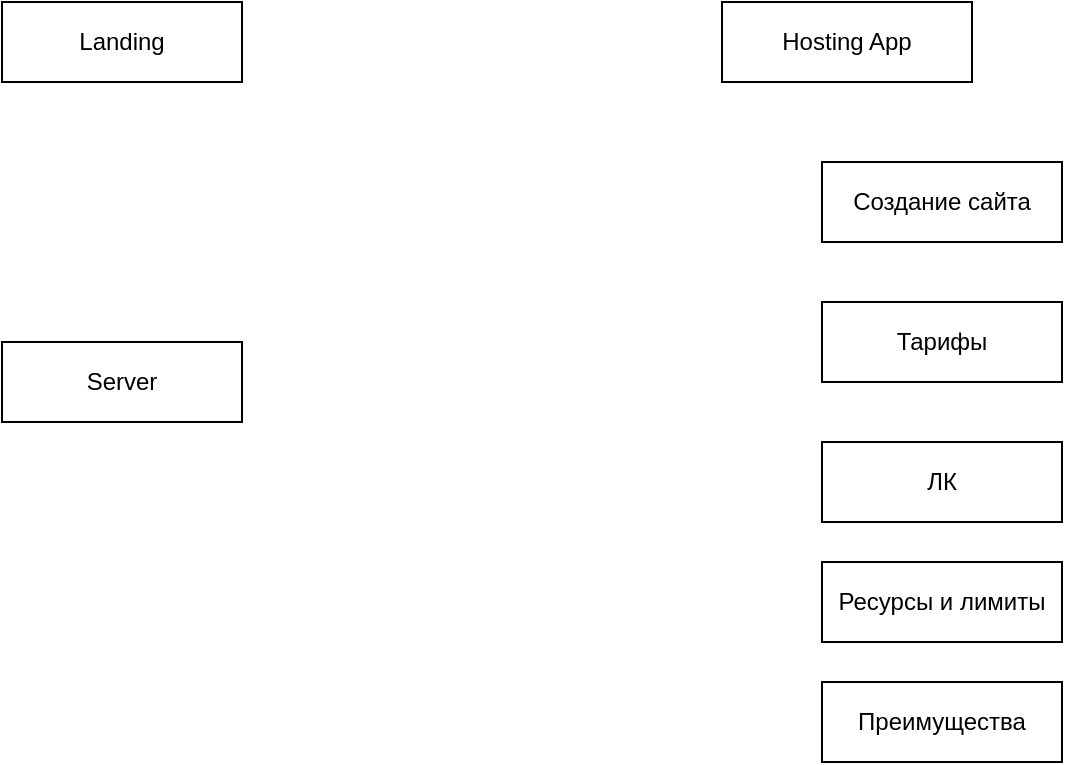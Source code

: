 <mxfile version="20.6.0" type="github">
  <diagram id="R2lEEEUBdFMjLlhIrx00" name="Page-1">
    <mxGraphModel dx="1038" dy="539" grid="1" gridSize="10" guides="1" tooltips="1" connect="1" arrows="1" fold="1" page="1" pageScale="1" pageWidth="850" pageHeight="1100" math="0" shadow="0" extFonts="Permanent Marker^https://fonts.googleapis.com/css?family=Permanent+Marker">
      <root>
        <mxCell id="0" />
        <mxCell id="1" parent="0" />
        <mxCell id="7Bqjh2tTRX-sQUOsmjPb-2" value="Landing" style="rounded=0;whiteSpace=wrap;html=1;" vertex="1" parent="1">
          <mxGeometry x="200" y="40" width="120" height="40" as="geometry" />
        </mxCell>
        <mxCell id="7Bqjh2tTRX-sQUOsmjPb-3" value="Server" style="rounded=0;whiteSpace=wrap;html=1;" vertex="1" parent="1">
          <mxGeometry x="200" y="210" width="120" height="40" as="geometry" />
        </mxCell>
        <mxCell id="7Bqjh2tTRX-sQUOsmjPb-4" value="Hosting App" style="rounded=0;whiteSpace=wrap;html=1;" vertex="1" parent="1">
          <mxGeometry x="560" y="40" width="125" height="40" as="geometry" />
        </mxCell>
        <mxCell id="7Bqjh2tTRX-sQUOsmjPb-9" value="Создание сайта" style="rounded=0;whiteSpace=wrap;html=1;" vertex="1" parent="1">
          <mxGeometry x="610" y="120" width="120" height="40" as="geometry" />
        </mxCell>
        <mxCell id="7Bqjh2tTRX-sQUOsmjPb-10" value="Тарифы" style="rounded=0;whiteSpace=wrap;html=1;" vertex="1" parent="1">
          <mxGeometry x="610" y="190" width="120" height="40" as="geometry" />
        </mxCell>
        <mxCell id="7Bqjh2tTRX-sQUOsmjPb-11" value="ЛК" style="rounded=0;whiteSpace=wrap;html=1;" vertex="1" parent="1">
          <mxGeometry x="610" y="260" width="120" height="40" as="geometry" />
        </mxCell>
        <mxCell id="7Bqjh2tTRX-sQUOsmjPb-12" value="Ресурсы и лимиты" style="rounded=0;whiteSpace=wrap;html=1;" vertex="1" parent="1">
          <mxGeometry x="610" y="320" width="120" height="40" as="geometry" />
        </mxCell>
        <mxCell id="7Bqjh2tTRX-sQUOsmjPb-13" value="Преимущества" style="rounded=0;whiteSpace=wrap;html=1;" vertex="1" parent="1">
          <mxGeometry x="610" y="380" width="120" height="40" as="geometry" />
        </mxCell>
      </root>
    </mxGraphModel>
  </diagram>
</mxfile>
